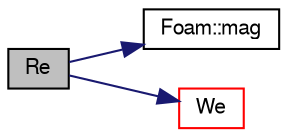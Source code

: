 digraph "Re"
{
  bgcolor="transparent";
  edge [fontname="FreeSans",fontsize="10",labelfontname="FreeSans",labelfontsize="10"];
  node [fontname="FreeSans",fontsize="10",shape=record];
  rankdir="LR";
  Node210 [label="Re",height=0.2,width=0.4,color="black", fillcolor="grey75", style="filled", fontcolor="black"];
  Node210 -> Node211 [color="midnightblue",fontsize="10",style="solid",fontname="FreeSans"];
  Node211 [label="Foam::mag",height=0.2,width=0.4,color="black",URL="$a21124.html#a929da2a3fdcf3dacbbe0487d3a330dae"];
  Node210 -> Node212 [color="midnightblue",fontsize="10",style="solid",fontname="FreeSans"];
  Node212 [label="We",height=0.2,width=0.4,color="red",URL="$a23878.html#aea3eaf1e9e7a49be8ba3b680d92290bc",tooltip="Weber number. "];
}
